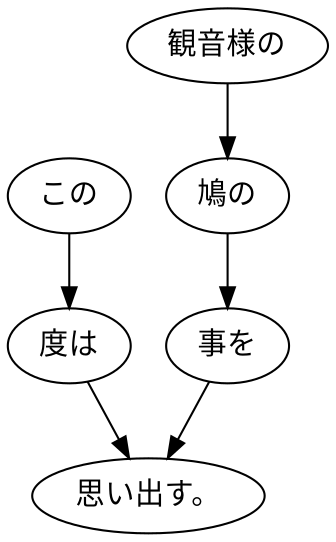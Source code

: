digraph graph2233 {
	node0 [label="この"];
	node1 [label="度は"];
	node2 [label="観音様の"];
	node3 [label="鳩の"];
	node4 [label="事を"];
	node5 [label="思い出す。"];
	node0 -> node1;
	node1 -> node5;
	node2 -> node3;
	node3 -> node4;
	node4 -> node5;
}
